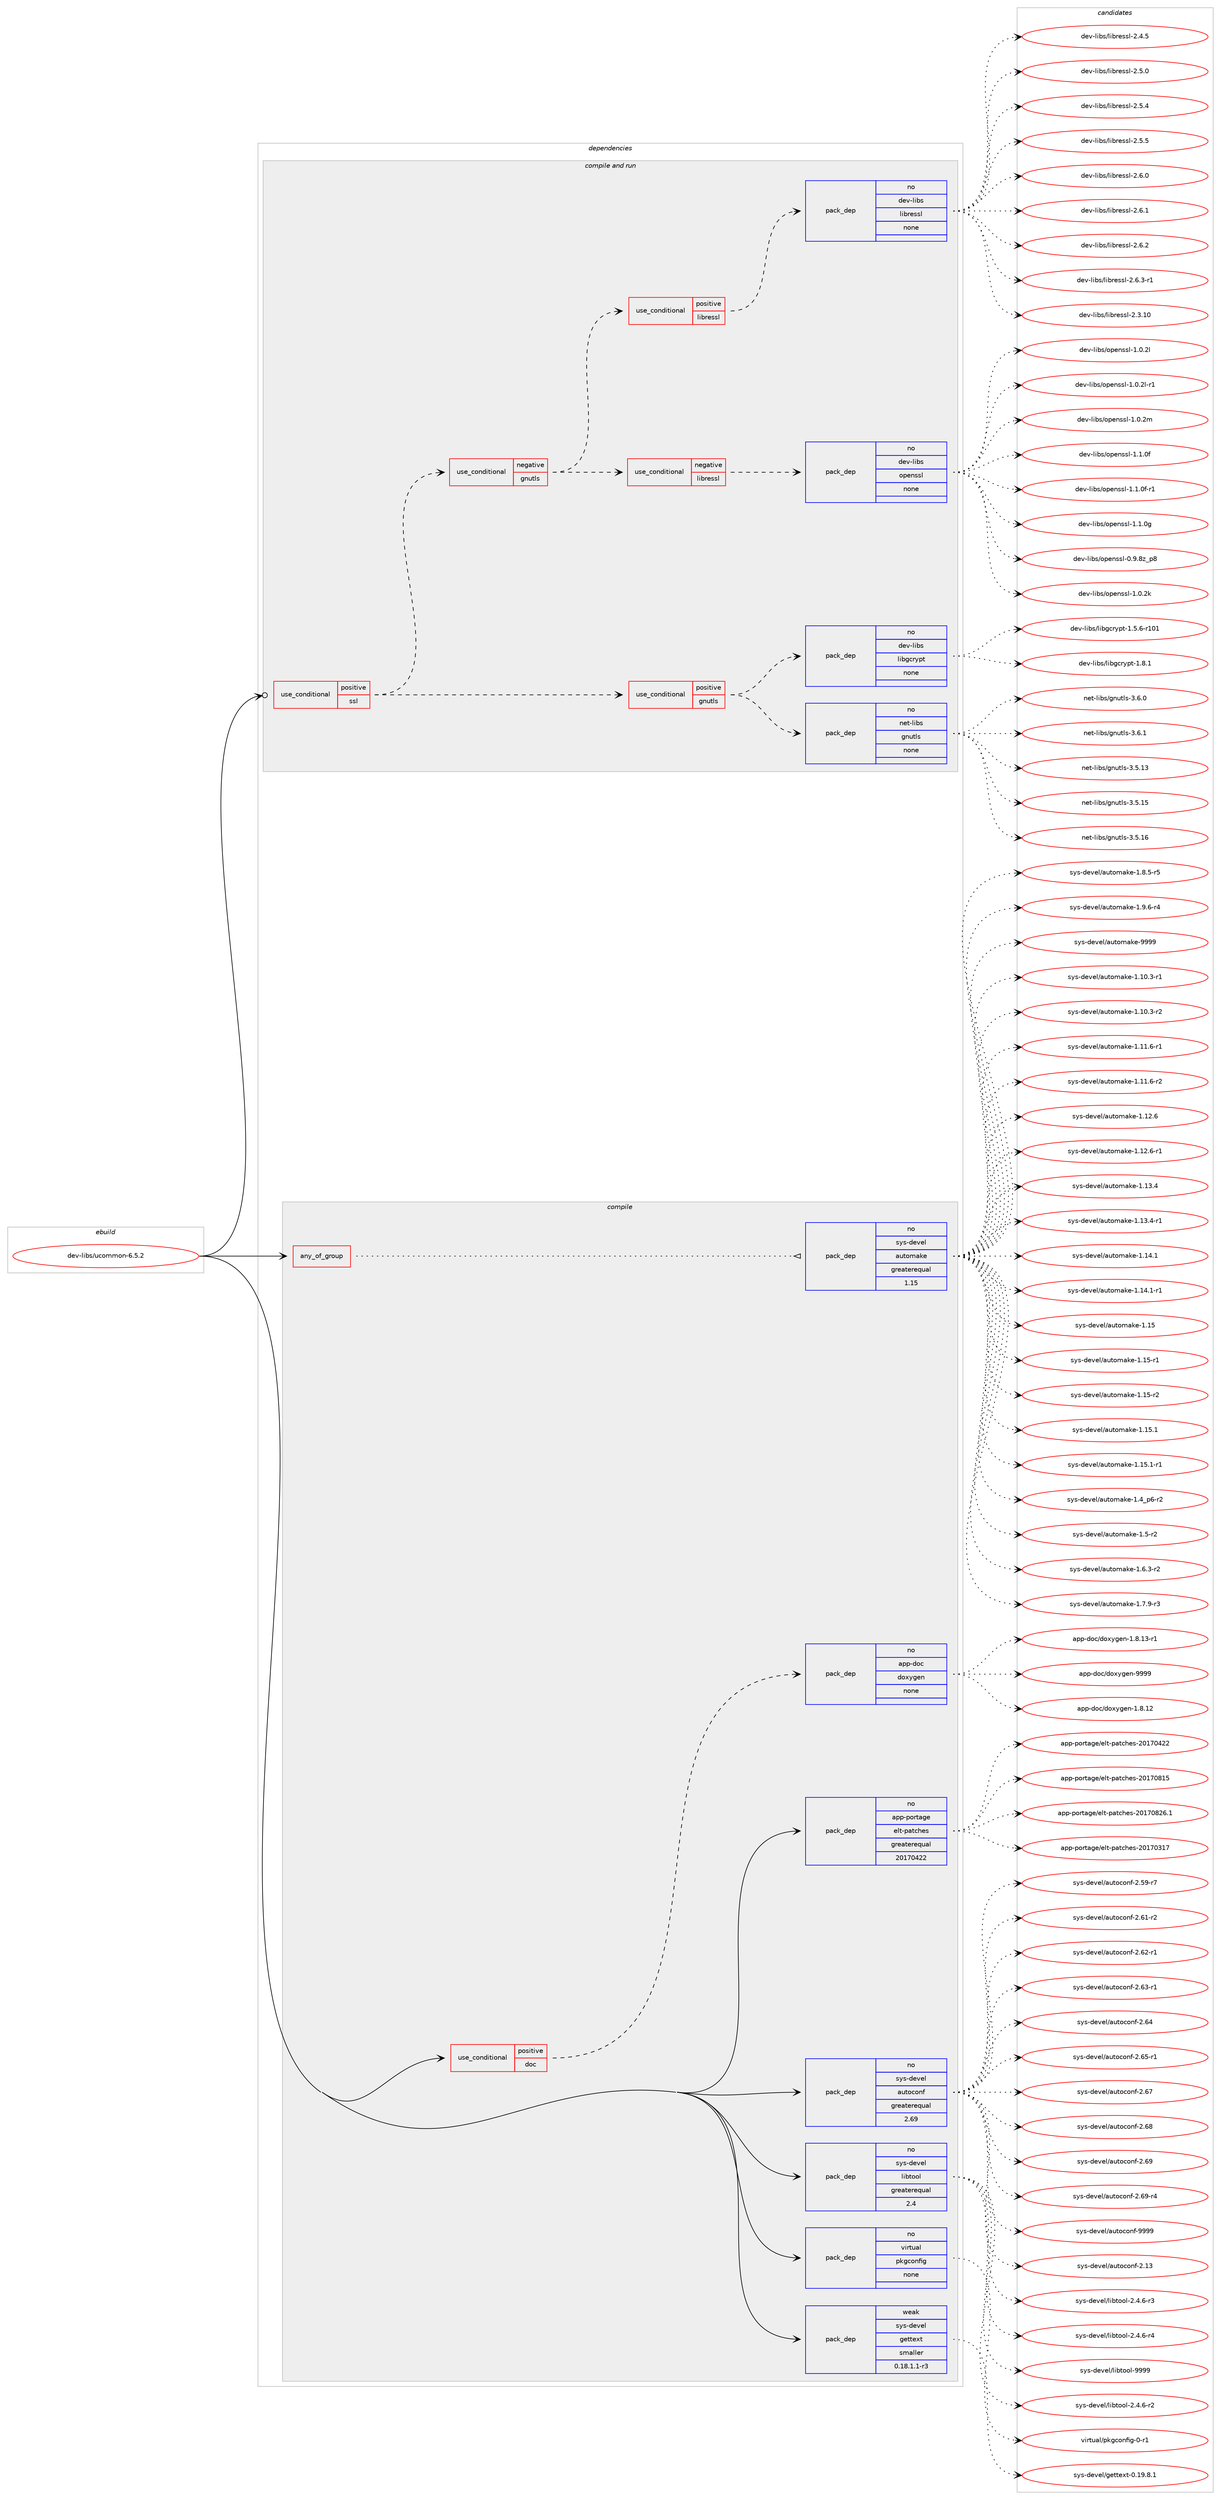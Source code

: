 digraph prolog {

# *************
# Graph options
# *************

newrank=true;
concentrate=true;
compound=true;
graph [rankdir=LR,fontname=Helvetica,fontsize=10,ranksep=1.5];#, ranksep=2.5, nodesep=0.2];
edge  [arrowhead=vee];
node  [fontname=Helvetica,fontsize=10];

# **********
# The ebuild
# **********

subgraph cluster_leftcol {
color=gray;
rank=same;
label=<<i>ebuild</i>>;
id [label="dev-libs/ucommon-6.5.2", color=red, width=4, href="../dev-libs/ucommon-6.5.2.svg"];
}

# ****************
# The dependencies
# ****************

subgraph cluster_midcol {
color=gray;
label=<<i>dependencies</i>>;
subgraph cluster_compile {
fillcolor="#eeeeee";
style=filled;
label=<<i>compile</i>>;
subgraph any3562 {
dependency119816 [label=<<TABLE BORDER="0" CELLBORDER="1" CELLSPACING="0" CELLPADDING="4"><TR><TD CELLPADDING="10">any_of_group</TD></TR></TABLE>>, shape=none, color=red];subgraph pack90285 {
dependency119817 [label=<<TABLE BORDER="0" CELLBORDER="1" CELLSPACING="0" CELLPADDING="4" WIDTH="220"><TR><TD ROWSPAN="6" CELLPADDING="30">pack_dep</TD></TR><TR><TD WIDTH="110">no</TD></TR><TR><TD>sys-devel</TD></TR><TR><TD>automake</TD></TR><TR><TD>greaterequal</TD></TR><TR><TD>1.15</TD></TR></TABLE>>, shape=none, color=blue];
}
dependency119816:e -> dependency119817:w [weight=20,style="dotted",arrowhead="oinv"];
}
id:e -> dependency119816:w [weight=20,style="solid",arrowhead="vee"];
subgraph cond25937 {
dependency119818 [label=<<TABLE BORDER="0" CELLBORDER="1" CELLSPACING="0" CELLPADDING="4"><TR><TD ROWSPAN="3" CELLPADDING="10">use_conditional</TD></TR><TR><TD>positive</TD></TR><TR><TD>doc</TD></TR></TABLE>>, shape=none, color=red];
subgraph pack90286 {
dependency119819 [label=<<TABLE BORDER="0" CELLBORDER="1" CELLSPACING="0" CELLPADDING="4" WIDTH="220"><TR><TD ROWSPAN="6" CELLPADDING="30">pack_dep</TD></TR><TR><TD WIDTH="110">no</TD></TR><TR><TD>app-doc</TD></TR><TR><TD>doxygen</TD></TR><TR><TD>none</TD></TR><TR><TD></TD></TR></TABLE>>, shape=none, color=blue];
}
dependency119818:e -> dependency119819:w [weight=20,style="dashed",arrowhead="vee"];
}
id:e -> dependency119818:w [weight=20,style="solid",arrowhead="vee"];
subgraph pack90287 {
dependency119820 [label=<<TABLE BORDER="0" CELLBORDER="1" CELLSPACING="0" CELLPADDING="4" WIDTH="220"><TR><TD ROWSPAN="6" CELLPADDING="30">pack_dep</TD></TR><TR><TD WIDTH="110">no</TD></TR><TR><TD>app-portage</TD></TR><TR><TD>elt-patches</TD></TR><TR><TD>greaterequal</TD></TR><TR><TD>20170422</TD></TR></TABLE>>, shape=none, color=blue];
}
id:e -> dependency119820:w [weight=20,style="solid",arrowhead="vee"];
subgraph pack90288 {
dependency119821 [label=<<TABLE BORDER="0" CELLBORDER="1" CELLSPACING="0" CELLPADDING="4" WIDTH="220"><TR><TD ROWSPAN="6" CELLPADDING="30">pack_dep</TD></TR><TR><TD WIDTH="110">no</TD></TR><TR><TD>sys-devel</TD></TR><TR><TD>autoconf</TD></TR><TR><TD>greaterequal</TD></TR><TR><TD>2.69</TD></TR></TABLE>>, shape=none, color=blue];
}
id:e -> dependency119821:w [weight=20,style="solid",arrowhead="vee"];
subgraph pack90289 {
dependency119822 [label=<<TABLE BORDER="0" CELLBORDER="1" CELLSPACING="0" CELLPADDING="4" WIDTH="220"><TR><TD ROWSPAN="6" CELLPADDING="30">pack_dep</TD></TR><TR><TD WIDTH="110">no</TD></TR><TR><TD>sys-devel</TD></TR><TR><TD>libtool</TD></TR><TR><TD>greaterequal</TD></TR><TR><TD>2.4</TD></TR></TABLE>>, shape=none, color=blue];
}
id:e -> dependency119822:w [weight=20,style="solid",arrowhead="vee"];
subgraph pack90290 {
dependency119823 [label=<<TABLE BORDER="0" CELLBORDER="1" CELLSPACING="0" CELLPADDING="4" WIDTH="220"><TR><TD ROWSPAN="6" CELLPADDING="30">pack_dep</TD></TR><TR><TD WIDTH="110">no</TD></TR><TR><TD>virtual</TD></TR><TR><TD>pkgconfig</TD></TR><TR><TD>none</TD></TR><TR><TD></TD></TR></TABLE>>, shape=none, color=blue];
}
id:e -> dependency119823:w [weight=20,style="solid",arrowhead="vee"];
subgraph pack90291 {
dependency119824 [label=<<TABLE BORDER="0" CELLBORDER="1" CELLSPACING="0" CELLPADDING="4" WIDTH="220"><TR><TD ROWSPAN="6" CELLPADDING="30">pack_dep</TD></TR><TR><TD WIDTH="110">weak</TD></TR><TR><TD>sys-devel</TD></TR><TR><TD>gettext</TD></TR><TR><TD>smaller</TD></TR><TR><TD>0.18.1.1-r3</TD></TR></TABLE>>, shape=none, color=blue];
}
id:e -> dependency119824:w [weight=20,style="solid",arrowhead="vee"];
}
subgraph cluster_compileandrun {
fillcolor="#eeeeee";
style=filled;
label=<<i>compile and run</i>>;
subgraph cond25938 {
dependency119825 [label=<<TABLE BORDER="0" CELLBORDER="1" CELLSPACING="0" CELLPADDING="4"><TR><TD ROWSPAN="3" CELLPADDING="10">use_conditional</TD></TR><TR><TD>positive</TD></TR><TR><TD>ssl</TD></TR></TABLE>>, shape=none, color=red];
subgraph cond25939 {
dependency119826 [label=<<TABLE BORDER="0" CELLBORDER="1" CELLSPACING="0" CELLPADDING="4"><TR><TD ROWSPAN="3" CELLPADDING="10">use_conditional</TD></TR><TR><TD>positive</TD></TR><TR><TD>gnutls</TD></TR></TABLE>>, shape=none, color=red];
subgraph pack90292 {
dependency119827 [label=<<TABLE BORDER="0" CELLBORDER="1" CELLSPACING="0" CELLPADDING="4" WIDTH="220"><TR><TD ROWSPAN="6" CELLPADDING="30">pack_dep</TD></TR><TR><TD WIDTH="110">no</TD></TR><TR><TD>net-libs</TD></TR><TR><TD>gnutls</TD></TR><TR><TD>none</TD></TR><TR><TD></TD></TR></TABLE>>, shape=none, color=blue];
}
dependency119826:e -> dependency119827:w [weight=20,style="dashed",arrowhead="vee"];
subgraph pack90293 {
dependency119828 [label=<<TABLE BORDER="0" CELLBORDER="1" CELLSPACING="0" CELLPADDING="4" WIDTH="220"><TR><TD ROWSPAN="6" CELLPADDING="30">pack_dep</TD></TR><TR><TD WIDTH="110">no</TD></TR><TR><TD>dev-libs</TD></TR><TR><TD>libgcrypt</TD></TR><TR><TD>none</TD></TR><TR><TD></TD></TR></TABLE>>, shape=none, color=blue];
}
dependency119826:e -> dependency119828:w [weight=20,style="dashed",arrowhead="vee"];
}
dependency119825:e -> dependency119826:w [weight=20,style="dashed",arrowhead="vee"];
subgraph cond25940 {
dependency119829 [label=<<TABLE BORDER="0" CELLBORDER="1" CELLSPACING="0" CELLPADDING="4"><TR><TD ROWSPAN="3" CELLPADDING="10">use_conditional</TD></TR><TR><TD>negative</TD></TR><TR><TD>gnutls</TD></TR></TABLE>>, shape=none, color=red];
subgraph cond25941 {
dependency119830 [label=<<TABLE BORDER="0" CELLBORDER="1" CELLSPACING="0" CELLPADDING="4"><TR><TD ROWSPAN="3" CELLPADDING="10">use_conditional</TD></TR><TR><TD>negative</TD></TR><TR><TD>libressl</TD></TR></TABLE>>, shape=none, color=red];
subgraph pack90294 {
dependency119831 [label=<<TABLE BORDER="0" CELLBORDER="1" CELLSPACING="0" CELLPADDING="4" WIDTH="220"><TR><TD ROWSPAN="6" CELLPADDING="30">pack_dep</TD></TR><TR><TD WIDTH="110">no</TD></TR><TR><TD>dev-libs</TD></TR><TR><TD>openssl</TD></TR><TR><TD>none</TD></TR><TR><TD></TD></TR></TABLE>>, shape=none, color=blue];
}
dependency119830:e -> dependency119831:w [weight=20,style="dashed",arrowhead="vee"];
}
dependency119829:e -> dependency119830:w [weight=20,style="dashed",arrowhead="vee"];
subgraph cond25942 {
dependency119832 [label=<<TABLE BORDER="0" CELLBORDER="1" CELLSPACING="0" CELLPADDING="4"><TR><TD ROWSPAN="3" CELLPADDING="10">use_conditional</TD></TR><TR><TD>positive</TD></TR><TR><TD>libressl</TD></TR></TABLE>>, shape=none, color=red];
subgraph pack90295 {
dependency119833 [label=<<TABLE BORDER="0" CELLBORDER="1" CELLSPACING="0" CELLPADDING="4" WIDTH="220"><TR><TD ROWSPAN="6" CELLPADDING="30">pack_dep</TD></TR><TR><TD WIDTH="110">no</TD></TR><TR><TD>dev-libs</TD></TR><TR><TD>libressl</TD></TR><TR><TD>none</TD></TR><TR><TD></TD></TR></TABLE>>, shape=none, color=blue];
}
dependency119832:e -> dependency119833:w [weight=20,style="dashed",arrowhead="vee"];
}
dependency119829:e -> dependency119832:w [weight=20,style="dashed",arrowhead="vee"];
}
dependency119825:e -> dependency119829:w [weight=20,style="dashed",arrowhead="vee"];
}
id:e -> dependency119825:w [weight=20,style="solid",arrowhead="odotvee"];
}
subgraph cluster_run {
fillcolor="#eeeeee";
style=filled;
label=<<i>run</i>>;
}
}

# **************
# The candidates
# **************

subgraph cluster_choices {
rank=same;
color=gray;
label=<<i>candidates</i>>;

subgraph choice90285 {
color=black;
nodesep=1;
choice11512111545100101118101108479711711611110997107101454946494846514511449 [label="sys-devel/automake-1.10.3-r1", color=red, width=4,href="../sys-devel/automake-1.10.3-r1.svg"];
choice11512111545100101118101108479711711611110997107101454946494846514511450 [label="sys-devel/automake-1.10.3-r2", color=red, width=4,href="../sys-devel/automake-1.10.3-r2.svg"];
choice11512111545100101118101108479711711611110997107101454946494946544511449 [label="sys-devel/automake-1.11.6-r1", color=red, width=4,href="../sys-devel/automake-1.11.6-r1.svg"];
choice11512111545100101118101108479711711611110997107101454946494946544511450 [label="sys-devel/automake-1.11.6-r2", color=red, width=4,href="../sys-devel/automake-1.11.6-r2.svg"];
choice1151211154510010111810110847971171161111099710710145494649504654 [label="sys-devel/automake-1.12.6", color=red, width=4,href="../sys-devel/automake-1.12.6.svg"];
choice11512111545100101118101108479711711611110997107101454946495046544511449 [label="sys-devel/automake-1.12.6-r1", color=red, width=4,href="../sys-devel/automake-1.12.6-r1.svg"];
choice1151211154510010111810110847971171161111099710710145494649514652 [label="sys-devel/automake-1.13.4", color=red, width=4,href="../sys-devel/automake-1.13.4.svg"];
choice11512111545100101118101108479711711611110997107101454946495146524511449 [label="sys-devel/automake-1.13.4-r1", color=red, width=4,href="../sys-devel/automake-1.13.4-r1.svg"];
choice1151211154510010111810110847971171161111099710710145494649524649 [label="sys-devel/automake-1.14.1", color=red, width=4,href="../sys-devel/automake-1.14.1.svg"];
choice11512111545100101118101108479711711611110997107101454946495246494511449 [label="sys-devel/automake-1.14.1-r1", color=red, width=4,href="../sys-devel/automake-1.14.1-r1.svg"];
choice115121115451001011181011084797117116111109971071014549464953 [label="sys-devel/automake-1.15", color=red, width=4,href="../sys-devel/automake-1.15.svg"];
choice1151211154510010111810110847971171161111099710710145494649534511449 [label="sys-devel/automake-1.15-r1", color=red, width=4,href="../sys-devel/automake-1.15-r1.svg"];
choice1151211154510010111810110847971171161111099710710145494649534511450 [label="sys-devel/automake-1.15-r2", color=red, width=4,href="../sys-devel/automake-1.15-r2.svg"];
choice1151211154510010111810110847971171161111099710710145494649534649 [label="sys-devel/automake-1.15.1", color=red, width=4,href="../sys-devel/automake-1.15.1.svg"];
choice11512111545100101118101108479711711611110997107101454946495346494511449 [label="sys-devel/automake-1.15.1-r1", color=red, width=4,href="../sys-devel/automake-1.15.1-r1.svg"];
choice115121115451001011181011084797117116111109971071014549465295112544511450 [label="sys-devel/automake-1.4_p6-r2", color=red, width=4,href="../sys-devel/automake-1.4_p6-r2.svg"];
choice11512111545100101118101108479711711611110997107101454946534511450 [label="sys-devel/automake-1.5-r2", color=red, width=4,href="../sys-devel/automake-1.5-r2.svg"];
choice115121115451001011181011084797117116111109971071014549465446514511450 [label="sys-devel/automake-1.6.3-r2", color=red, width=4,href="../sys-devel/automake-1.6.3-r2.svg"];
choice115121115451001011181011084797117116111109971071014549465546574511451 [label="sys-devel/automake-1.7.9-r3", color=red, width=4,href="../sys-devel/automake-1.7.9-r3.svg"];
choice115121115451001011181011084797117116111109971071014549465646534511453 [label="sys-devel/automake-1.8.5-r5", color=red, width=4,href="../sys-devel/automake-1.8.5-r5.svg"];
choice115121115451001011181011084797117116111109971071014549465746544511452 [label="sys-devel/automake-1.9.6-r4", color=red, width=4,href="../sys-devel/automake-1.9.6-r4.svg"];
choice115121115451001011181011084797117116111109971071014557575757 [label="sys-devel/automake-9999", color=red, width=4,href="../sys-devel/automake-9999.svg"];
dependency119817:e -> choice11512111545100101118101108479711711611110997107101454946494846514511449:w [style=dotted,weight="100"];
dependency119817:e -> choice11512111545100101118101108479711711611110997107101454946494846514511450:w [style=dotted,weight="100"];
dependency119817:e -> choice11512111545100101118101108479711711611110997107101454946494946544511449:w [style=dotted,weight="100"];
dependency119817:e -> choice11512111545100101118101108479711711611110997107101454946494946544511450:w [style=dotted,weight="100"];
dependency119817:e -> choice1151211154510010111810110847971171161111099710710145494649504654:w [style=dotted,weight="100"];
dependency119817:e -> choice11512111545100101118101108479711711611110997107101454946495046544511449:w [style=dotted,weight="100"];
dependency119817:e -> choice1151211154510010111810110847971171161111099710710145494649514652:w [style=dotted,weight="100"];
dependency119817:e -> choice11512111545100101118101108479711711611110997107101454946495146524511449:w [style=dotted,weight="100"];
dependency119817:e -> choice1151211154510010111810110847971171161111099710710145494649524649:w [style=dotted,weight="100"];
dependency119817:e -> choice11512111545100101118101108479711711611110997107101454946495246494511449:w [style=dotted,weight="100"];
dependency119817:e -> choice115121115451001011181011084797117116111109971071014549464953:w [style=dotted,weight="100"];
dependency119817:e -> choice1151211154510010111810110847971171161111099710710145494649534511449:w [style=dotted,weight="100"];
dependency119817:e -> choice1151211154510010111810110847971171161111099710710145494649534511450:w [style=dotted,weight="100"];
dependency119817:e -> choice1151211154510010111810110847971171161111099710710145494649534649:w [style=dotted,weight="100"];
dependency119817:e -> choice11512111545100101118101108479711711611110997107101454946495346494511449:w [style=dotted,weight="100"];
dependency119817:e -> choice115121115451001011181011084797117116111109971071014549465295112544511450:w [style=dotted,weight="100"];
dependency119817:e -> choice11512111545100101118101108479711711611110997107101454946534511450:w [style=dotted,weight="100"];
dependency119817:e -> choice115121115451001011181011084797117116111109971071014549465446514511450:w [style=dotted,weight="100"];
dependency119817:e -> choice115121115451001011181011084797117116111109971071014549465546574511451:w [style=dotted,weight="100"];
dependency119817:e -> choice115121115451001011181011084797117116111109971071014549465646534511453:w [style=dotted,weight="100"];
dependency119817:e -> choice115121115451001011181011084797117116111109971071014549465746544511452:w [style=dotted,weight="100"];
dependency119817:e -> choice115121115451001011181011084797117116111109971071014557575757:w [style=dotted,weight="100"];
}
subgraph choice90286 {
color=black;
nodesep=1;
choice9711211245100111994710011112012110310111045494656464950 [label="app-doc/doxygen-1.8.12", color=red, width=4,href="../app-doc/doxygen-1.8.12.svg"];
choice97112112451001119947100111120121103101110454946564649514511449 [label="app-doc/doxygen-1.8.13-r1", color=red, width=4,href="../app-doc/doxygen-1.8.13-r1.svg"];
choice971121124510011199471001111201211031011104557575757 [label="app-doc/doxygen-9999", color=red, width=4,href="../app-doc/doxygen-9999.svg"];
dependency119819:e -> choice9711211245100111994710011112012110310111045494656464950:w [style=dotted,weight="100"];
dependency119819:e -> choice97112112451001119947100111120121103101110454946564649514511449:w [style=dotted,weight="100"];
dependency119819:e -> choice971121124510011199471001111201211031011104557575757:w [style=dotted,weight="100"];
}
subgraph choice90287 {
color=black;
nodesep=1;
choice97112112451121111141169710310147101108116451129711699104101115455048495548514955 [label="app-portage/elt-patches-20170317", color=red, width=4,href="../app-portage/elt-patches-20170317.svg"];
choice97112112451121111141169710310147101108116451129711699104101115455048495548525050 [label="app-portage/elt-patches-20170422", color=red, width=4,href="../app-portage/elt-patches-20170422.svg"];
choice97112112451121111141169710310147101108116451129711699104101115455048495548564953 [label="app-portage/elt-patches-20170815", color=red, width=4,href="../app-portage/elt-patches-20170815.svg"];
choice971121124511211111411697103101471011081164511297116991041011154550484955485650544649 [label="app-portage/elt-patches-20170826.1", color=red, width=4,href="../app-portage/elt-patches-20170826.1.svg"];
dependency119820:e -> choice97112112451121111141169710310147101108116451129711699104101115455048495548514955:w [style=dotted,weight="100"];
dependency119820:e -> choice97112112451121111141169710310147101108116451129711699104101115455048495548525050:w [style=dotted,weight="100"];
dependency119820:e -> choice97112112451121111141169710310147101108116451129711699104101115455048495548564953:w [style=dotted,weight="100"];
dependency119820:e -> choice971121124511211111411697103101471011081164511297116991041011154550484955485650544649:w [style=dotted,weight="100"];
}
subgraph choice90288 {
color=black;
nodesep=1;
choice115121115451001011181011084797117116111991111101024550464951 [label="sys-devel/autoconf-2.13", color=red, width=4,href="../sys-devel/autoconf-2.13.svg"];
choice1151211154510010111810110847971171161119911111010245504653574511455 [label="sys-devel/autoconf-2.59-r7", color=red, width=4,href="../sys-devel/autoconf-2.59-r7.svg"];
choice1151211154510010111810110847971171161119911111010245504654494511450 [label="sys-devel/autoconf-2.61-r2", color=red, width=4,href="../sys-devel/autoconf-2.61-r2.svg"];
choice1151211154510010111810110847971171161119911111010245504654504511449 [label="sys-devel/autoconf-2.62-r1", color=red, width=4,href="../sys-devel/autoconf-2.62-r1.svg"];
choice1151211154510010111810110847971171161119911111010245504654514511449 [label="sys-devel/autoconf-2.63-r1", color=red, width=4,href="../sys-devel/autoconf-2.63-r1.svg"];
choice115121115451001011181011084797117116111991111101024550465452 [label="sys-devel/autoconf-2.64", color=red, width=4,href="../sys-devel/autoconf-2.64.svg"];
choice1151211154510010111810110847971171161119911111010245504654534511449 [label="sys-devel/autoconf-2.65-r1", color=red, width=4,href="../sys-devel/autoconf-2.65-r1.svg"];
choice115121115451001011181011084797117116111991111101024550465455 [label="sys-devel/autoconf-2.67", color=red, width=4,href="../sys-devel/autoconf-2.67.svg"];
choice115121115451001011181011084797117116111991111101024550465456 [label="sys-devel/autoconf-2.68", color=red, width=4,href="../sys-devel/autoconf-2.68.svg"];
choice115121115451001011181011084797117116111991111101024550465457 [label="sys-devel/autoconf-2.69", color=red, width=4,href="../sys-devel/autoconf-2.69.svg"];
choice1151211154510010111810110847971171161119911111010245504654574511452 [label="sys-devel/autoconf-2.69-r4", color=red, width=4,href="../sys-devel/autoconf-2.69-r4.svg"];
choice115121115451001011181011084797117116111991111101024557575757 [label="sys-devel/autoconf-9999", color=red, width=4,href="../sys-devel/autoconf-9999.svg"];
dependency119821:e -> choice115121115451001011181011084797117116111991111101024550464951:w [style=dotted,weight="100"];
dependency119821:e -> choice1151211154510010111810110847971171161119911111010245504653574511455:w [style=dotted,weight="100"];
dependency119821:e -> choice1151211154510010111810110847971171161119911111010245504654494511450:w [style=dotted,weight="100"];
dependency119821:e -> choice1151211154510010111810110847971171161119911111010245504654504511449:w [style=dotted,weight="100"];
dependency119821:e -> choice1151211154510010111810110847971171161119911111010245504654514511449:w [style=dotted,weight="100"];
dependency119821:e -> choice115121115451001011181011084797117116111991111101024550465452:w [style=dotted,weight="100"];
dependency119821:e -> choice1151211154510010111810110847971171161119911111010245504654534511449:w [style=dotted,weight="100"];
dependency119821:e -> choice115121115451001011181011084797117116111991111101024550465455:w [style=dotted,weight="100"];
dependency119821:e -> choice115121115451001011181011084797117116111991111101024550465456:w [style=dotted,weight="100"];
dependency119821:e -> choice115121115451001011181011084797117116111991111101024550465457:w [style=dotted,weight="100"];
dependency119821:e -> choice1151211154510010111810110847971171161119911111010245504654574511452:w [style=dotted,weight="100"];
dependency119821:e -> choice115121115451001011181011084797117116111991111101024557575757:w [style=dotted,weight="100"];
}
subgraph choice90289 {
color=black;
nodesep=1;
choice1151211154510010111810110847108105981161111111084550465246544511450 [label="sys-devel/libtool-2.4.6-r2", color=red, width=4,href="../sys-devel/libtool-2.4.6-r2.svg"];
choice1151211154510010111810110847108105981161111111084550465246544511451 [label="sys-devel/libtool-2.4.6-r3", color=red, width=4,href="../sys-devel/libtool-2.4.6-r3.svg"];
choice1151211154510010111810110847108105981161111111084550465246544511452 [label="sys-devel/libtool-2.4.6-r4", color=red, width=4,href="../sys-devel/libtool-2.4.6-r4.svg"];
choice1151211154510010111810110847108105981161111111084557575757 [label="sys-devel/libtool-9999", color=red, width=4,href="../sys-devel/libtool-9999.svg"];
dependency119822:e -> choice1151211154510010111810110847108105981161111111084550465246544511450:w [style=dotted,weight="100"];
dependency119822:e -> choice1151211154510010111810110847108105981161111111084550465246544511451:w [style=dotted,weight="100"];
dependency119822:e -> choice1151211154510010111810110847108105981161111111084550465246544511452:w [style=dotted,weight="100"];
dependency119822:e -> choice1151211154510010111810110847108105981161111111084557575757:w [style=dotted,weight="100"];
}
subgraph choice90290 {
color=black;
nodesep=1;
choice11810511411611797108471121071039911111010210510345484511449 [label="virtual/pkgconfig-0-r1", color=red, width=4,href="../virtual/pkgconfig-0-r1.svg"];
dependency119823:e -> choice11810511411611797108471121071039911111010210510345484511449:w [style=dotted,weight="100"];
}
subgraph choice90291 {
color=black;
nodesep=1;
choice1151211154510010111810110847103101116116101120116454846495746564649 [label="sys-devel/gettext-0.19.8.1", color=red, width=4,href="../sys-devel/gettext-0.19.8.1.svg"];
dependency119824:e -> choice1151211154510010111810110847103101116116101120116454846495746564649:w [style=dotted,weight="100"];
}
subgraph choice90292 {
color=black;
nodesep=1;
choice11010111645108105981154710311011711610811545514653464951 [label="net-libs/gnutls-3.5.13", color=red, width=4,href="../net-libs/gnutls-3.5.13.svg"];
choice11010111645108105981154710311011711610811545514653464953 [label="net-libs/gnutls-3.5.15", color=red, width=4,href="../net-libs/gnutls-3.5.15.svg"];
choice11010111645108105981154710311011711610811545514653464954 [label="net-libs/gnutls-3.5.16", color=red, width=4,href="../net-libs/gnutls-3.5.16.svg"];
choice110101116451081059811547103110117116108115455146544648 [label="net-libs/gnutls-3.6.0", color=red, width=4,href="../net-libs/gnutls-3.6.0.svg"];
choice110101116451081059811547103110117116108115455146544649 [label="net-libs/gnutls-3.6.1", color=red, width=4,href="../net-libs/gnutls-3.6.1.svg"];
dependency119827:e -> choice11010111645108105981154710311011711610811545514653464951:w [style=dotted,weight="100"];
dependency119827:e -> choice11010111645108105981154710311011711610811545514653464953:w [style=dotted,weight="100"];
dependency119827:e -> choice11010111645108105981154710311011711610811545514653464954:w [style=dotted,weight="100"];
dependency119827:e -> choice110101116451081059811547103110117116108115455146544648:w [style=dotted,weight="100"];
dependency119827:e -> choice110101116451081059811547103110117116108115455146544649:w [style=dotted,weight="100"];
}
subgraph choice90293 {
color=black;
nodesep=1;
choice100101118451081059811547108105981039911412111211645494653465445114494849 [label="dev-libs/libgcrypt-1.5.6-r101", color=red, width=4,href="../dev-libs/libgcrypt-1.5.6-r101.svg"];
choice1001011184510810598115471081059810399114121112116454946564649 [label="dev-libs/libgcrypt-1.8.1", color=red, width=4,href="../dev-libs/libgcrypt-1.8.1.svg"];
dependency119828:e -> choice100101118451081059811547108105981039911412111211645494653465445114494849:w [style=dotted,weight="100"];
dependency119828:e -> choice1001011184510810598115471081059810399114121112116454946564649:w [style=dotted,weight="100"];
}
subgraph choice90294 {
color=black;
nodesep=1;
choice1001011184510810598115471111121011101151151084548465746561229511256 [label="dev-libs/openssl-0.9.8z_p8", color=red, width=4,href="../dev-libs/openssl-0.9.8z_p8.svg"];
choice100101118451081059811547111112101110115115108454946484650107 [label="dev-libs/openssl-1.0.2k", color=red, width=4,href="../dev-libs/openssl-1.0.2k.svg"];
choice100101118451081059811547111112101110115115108454946484650108 [label="dev-libs/openssl-1.0.2l", color=red, width=4,href="../dev-libs/openssl-1.0.2l.svg"];
choice1001011184510810598115471111121011101151151084549464846501084511449 [label="dev-libs/openssl-1.0.2l-r1", color=red, width=4,href="../dev-libs/openssl-1.0.2l-r1.svg"];
choice100101118451081059811547111112101110115115108454946484650109 [label="dev-libs/openssl-1.0.2m", color=red, width=4,href="../dev-libs/openssl-1.0.2m.svg"];
choice100101118451081059811547111112101110115115108454946494648102 [label="dev-libs/openssl-1.1.0f", color=red, width=4,href="../dev-libs/openssl-1.1.0f.svg"];
choice1001011184510810598115471111121011101151151084549464946481024511449 [label="dev-libs/openssl-1.1.0f-r1", color=red, width=4,href="../dev-libs/openssl-1.1.0f-r1.svg"];
choice100101118451081059811547111112101110115115108454946494648103 [label="dev-libs/openssl-1.1.0g", color=red, width=4,href="../dev-libs/openssl-1.1.0g.svg"];
dependency119831:e -> choice1001011184510810598115471111121011101151151084548465746561229511256:w [style=dotted,weight="100"];
dependency119831:e -> choice100101118451081059811547111112101110115115108454946484650107:w [style=dotted,weight="100"];
dependency119831:e -> choice100101118451081059811547111112101110115115108454946484650108:w [style=dotted,weight="100"];
dependency119831:e -> choice1001011184510810598115471111121011101151151084549464846501084511449:w [style=dotted,weight="100"];
dependency119831:e -> choice100101118451081059811547111112101110115115108454946484650109:w [style=dotted,weight="100"];
dependency119831:e -> choice100101118451081059811547111112101110115115108454946494648102:w [style=dotted,weight="100"];
dependency119831:e -> choice1001011184510810598115471111121011101151151084549464946481024511449:w [style=dotted,weight="100"];
dependency119831:e -> choice100101118451081059811547111112101110115115108454946494648103:w [style=dotted,weight="100"];
}
subgraph choice90295 {
color=black;
nodesep=1;
choice1001011184510810598115471081059811410111511510845504651464948 [label="dev-libs/libressl-2.3.10", color=red, width=4,href="../dev-libs/libressl-2.3.10.svg"];
choice10010111845108105981154710810598114101115115108455046524653 [label="dev-libs/libressl-2.4.5", color=red, width=4,href="../dev-libs/libressl-2.4.5.svg"];
choice10010111845108105981154710810598114101115115108455046534648 [label="dev-libs/libressl-2.5.0", color=red, width=4,href="../dev-libs/libressl-2.5.0.svg"];
choice10010111845108105981154710810598114101115115108455046534652 [label="dev-libs/libressl-2.5.4", color=red, width=4,href="../dev-libs/libressl-2.5.4.svg"];
choice10010111845108105981154710810598114101115115108455046534653 [label="dev-libs/libressl-2.5.5", color=red, width=4,href="../dev-libs/libressl-2.5.5.svg"];
choice10010111845108105981154710810598114101115115108455046544648 [label="dev-libs/libressl-2.6.0", color=red, width=4,href="../dev-libs/libressl-2.6.0.svg"];
choice10010111845108105981154710810598114101115115108455046544649 [label="dev-libs/libressl-2.6.1", color=red, width=4,href="../dev-libs/libressl-2.6.1.svg"];
choice10010111845108105981154710810598114101115115108455046544650 [label="dev-libs/libressl-2.6.2", color=red, width=4,href="../dev-libs/libressl-2.6.2.svg"];
choice100101118451081059811547108105981141011151151084550465446514511449 [label="dev-libs/libressl-2.6.3-r1", color=red, width=4,href="../dev-libs/libressl-2.6.3-r1.svg"];
dependency119833:e -> choice1001011184510810598115471081059811410111511510845504651464948:w [style=dotted,weight="100"];
dependency119833:e -> choice10010111845108105981154710810598114101115115108455046524653:w [style=dotted,weight="100"];
dependency119833:e -> choice10010111845108105981154710810598114101115115108455046534648:w [style=dotted,weight="100"];
dependency119833:e -> choice10010111845108105981154710810598114101115115108455046534652:w [style=dotted,weight="100"];
dependency119833:e -> choice10010111845108105981154710810598114101115115108455046534653:w [style=dotted,weight="100"];
dependency119833:e -> choice10010111845108105981154710810598114101115115108455046544648:w [style=dotted,weight="100"];
dependency119833:e -> choice10010111845108105981154710810598114101115115108455046544649:w [style=dotted,weight="100"];
dependency119833:e -> choice10010111845108105981154710810598114101115115108455046544650:w [style=dotted,weight="100"];
dependency119833:e -> choice100101118451081059811547108105981141011151151084550465446514511449:w [style=dotted,weight="100"];
}
}

}
